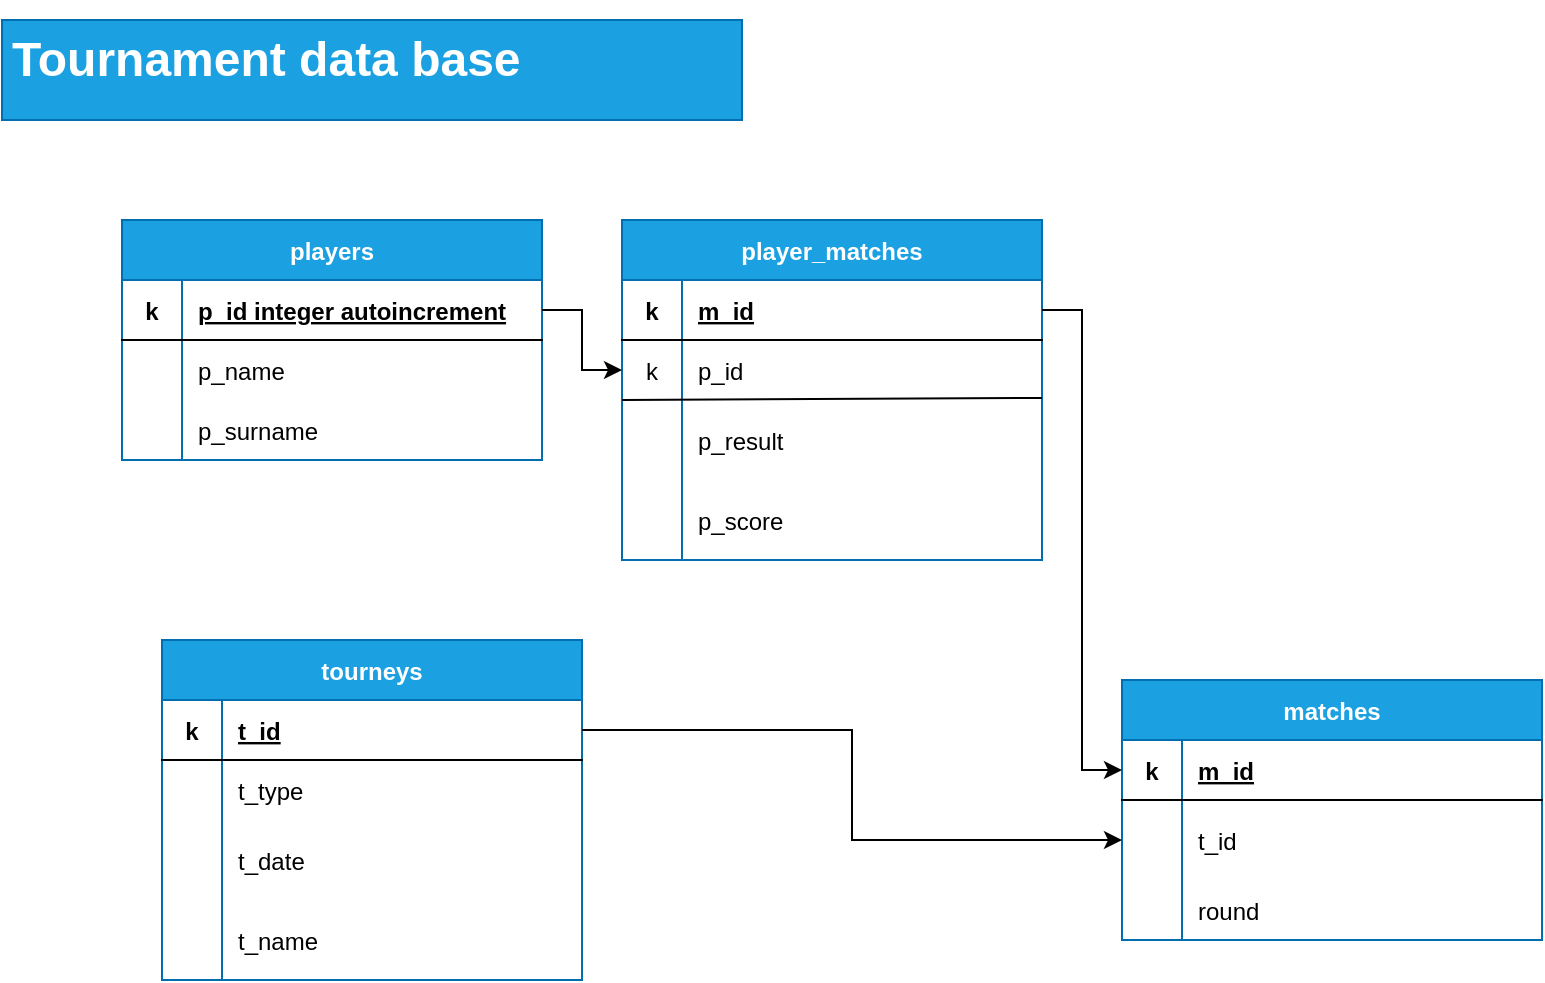 <mxfile version="20.8.23" type="github">
  <diagram name="Page-1" id="8Rtd69jn0g7FauWGPaa4">
    <mxGraphModel dx="1393" dy="826" grid="1" gridSize="10" guides="1" tooltips="1" connect="1" arrows="1" fold="1" page="1" pageScale="1" pageWidth="850" pageHeight="1100" math="0" shadow="0">
      <root>
        <mxCell id="0" />
        <mxCell id="1" parent="0" />
        <mxCell id="fcfNNgxggrPZfIcGHl4g-1" value="" style="rounded=1;whiteSpace=wrap;html=1;" vertex="1" parent="1">
          <mxGeometry x="10" y="10" width="370" height="50" as="geometry" />
        </mxCell>
        <mxCell id="fcfNNgxggrPZfIcGHl4g-2" value="&lt;h1&gt;Tournament data base&lt;/h1&gt;" style="text;html=1;strokeColor=#006EAF;fillColor=#1ba1e2;spacing=5;spacingTop=-20;whiteSpace=wrap;overflow=hidden;rounded=0;fontColor=#ffffff;" vertex="1" parent="1">
          <mxGeometry x="10" y="10" width="370" height="50" as="geometry" />
        </mxCell>
        <mxCell id="fcfNNgxggrPZfIcGHl4g-4" value="players" style="shape=table;startSize=30;container=1;collapsible=1;childLayout=tableLayout;fixedRows=1;rowLines=0;fontStyle=1;align=center;resizeLast=1;fillColor=#1ba1e2;strokeColor=#006EAF;fontColor=#ffffff;" vertex="1" parent="1">
          <mxGeometry x="70" y="110" width="210" height="120" as="geometry" />
        </mxCell>
        <mxCell id="fcfNNgxggrPZfIcGHl4g-5" value="" style="shape=tableRow;horizontal=0;startSize=0;swimlaneHead=0;swimlaneBody=0;fillColor=none;collapsible=0;dropTarget=0;points=[[0,0.5],[1,0.5]];portConstraint=eastwest;top=0;left=0;right=0;bottom=1;" vertex="1" parent="fcfNNgxggrPZfIcGHl4g-4">
          <mxGeometry y="30" width="210" height="30" as="geometry" />
        </mxCell>
        <mxCell id="fcfNNgxggrPZfIcGHl4g-6" value="k" style="shape=partialRectangle;connectable=0;fillColor=none;top=0;left=0;bottom=0;right=0;fontStyle=1;overflow=hidden;" vertex="1" parent="fcfNNgxggrPZfIcGHl4g-5">
          <mxGeometry width="30" height="30" as="geometry">
            <mxRectangle width="30" height="30" as="alternateBounds" />
          </mxGeometry>
        </mxCell>
        <mxCell id="fcfNNgxggrPZfIcGHl4g-7" value="p_id integer autoincrement" style="shape=partialRectangle;connectable=0;fillColor=none;top=0;left=0;bottom=0;right=0;align=left;spacingLeft=6;fontStyle=5;overflow=hidden;" vertex="1" parent="fcfNNgxggrPZfIcGHl4g-5">
          <mxGeometry x="30" width="180" height="30" as="geometry">
            <mxRectangle width="180" height="30" as="alternateBounds" />
          </mxGeometry>
        </mxCell>
        <mxCell id="fcfNNgxggrPZfIcGHl4g-8" value="" style="shape=tableRow;horizontal=0;startSize=0;swimlaneHead=0;swimlaneBody=0;fillColor=none;collapsible=0;dropTarget=0;points=[[0,0.5],[1,0.5]];portConstraint=eastwest;top=0;left=0;right=0;bottom=0;" vertex="1" parent="fcfNNgxggrPZfIcGHl4g-4">
          <mxGeometry y="60" width="210" height="30" as="geometry" />
        </mxCell>
        <mxCell id="fcfNNgxggrPZfIcGHl4g-9" value="" style="shape=partialRectangle;connectable=0;fillColor=none;top=0;left=0;bottom=0;right=0;editable=1;overflow=hidden;" vertex="1" parent="fcfNNgxggrPZfIcGHl4g-8">
          <mxGeometry width="30" height="30" as="geometry">
            <mxRectangle width="30" height="30" as="alternateBounds" />
          </mxGeometry>
        </mxCell>
        <mxCell id="fcfNNgxggrPZfIcGHl4g-10" value="p_name   " style="shape=partialRectangle;connectable=0;fillColor=none;top=0;left=0;bottom=0;right=0;align=left;spacingLeft=6;overflow=hidden;" vertex="1" parent="fcfNNgxggrPZfIcGHl4g-8">
          <mxGeometry x="30" width="180" height="30" as="geometry">
            <mxRectangle width="180" height="30" as="alternateBounds" />
          </mxGeometry>
        </mxCell>
        <mxCell id="fcfNNgxggrPZfIcGHl4g-11" value="" style="shape=tableRow;horizontal=0;startSize=0;swimlaneHead=0;swimlaneBody=0;fillColor=none;collapsible=0;dropTarget=0;points=[[0,0.5],[1,0.5]];portConstraint=eastwest;top=0;left=0;right=0;bottom=0;" vertex="1" parent="fcfNNgxggrPZfIcGHl4g-4">
          <mxGeometry y="90" width="210" height="30" as="geometry" />
        </mxCell>
        <mxCell id="fcfNNgxggrPZfIcGHl4g-12" value="" style="shape=partialRectangle;connectable=0;fillColor=none;top=0;left=0;bottom=0;right=0;editable=1;overflow=hidden;" vertex="1" parent="fcfNNgxggrPZfIcGHl4g-11">
          <mxGeometry width="30" height="30" as="geometry">
            <mxRectangle width="30" height="30" as="alternateBounds" />
          </mxGeometry>
        </mxCell>
        <mxCell id="fcfNNgxggrPZfIcGHl4g-13" value="p_surname" style="shape=partialRectangle;connectable=0;fillColor=none;top=0;left=0;bottom=0;right=0;align=left;spacingLeft=6;overflow=hidden;" vertex="1" parent="fcfNNgxggrPZfIcGHl4g-11">
          <mxGeometry x="30" width="180" height="30" as="geometry">
            <mxRectangle width="180" height="30" as="alternateBounds" />
          </mxGeometry>
        </mxCell>
        <mxCell id="fcfNNgxggrPZfIcGHl4g-17" value="matches" style="shape=table;startSize=30;container=1;collapsible=1;childLayout=tableLayout;fixedRows=1;rowLines=0;fontStyle=1;align=center;resizeLast=1;fillColor=#1ba1e2;strokeColor=#006EAF;swimlaneLine=1;fontColor=#ffffff;" vertex="1" parent="1">
          <mxGeometry x="570" y="340" width="210" height="130" as="geometry" />
        </mxCell>
        <mxCell id="fcfNNgxggrPZfIcGHl4g-18" value="" style="shape=tableRow;horizontal=0;startSize=0;swimlaneHead=0;swimlaneBody=0;fillColor=none;collapsible=0;dropTarget=0;points=[[0,0.5],[1,0.5]];portConstraint=eastwest;top=0;left=0;right=0;bottom=1;" vertex="1" parent="fcfNNgxggrPZfIcGHl4g-17">
          <mxGeometry y="30" width="210" height="30" as="geometry" />
        </mxCell>
        <mxCell id="fcfNNgxggrPZfIcGHl4g-19" value="k" style="shape=partialRectangle;connectable=0;fillColor=none;top=0;left=0;bottom=0;right=0;fontStyle=1;overflow=hidden;" vertex="1" parent="fcfNNgxggrPZfIcGHl4g-18">
          <mxGeometry width="30" height="30" as="geometry">
            <mxRectangle width="30" height="30" as="alternateBounds" />
          </mxGeometry>
        </mxCell>
        <mxCell id="fcfNNgxggrPZfIcGHl4g-20" value="m_id" style="shape=partialRectangle;connectable=0;fillColor=none;top=0;left=0;bottom=0;right=0;align=left;spacingLeft=6;fontStyle=5;overflow=hidden;" vertex="1" parent="fcfNNgxggrPZfIcGHl4g-18">
          <mxGeometry x="30" width="180" height="30" as="geometry">
            <mxRectangle width="180" height="30" as="alternateBounds" />
          </mxGeometry>
        </mxCell>
        <mxCell id="fcfNNgxggrPZfIcGHl4g-24" value="" style="shape=tableRow;horizontal=0;startSize=0;swimlaneHead=0;swimlaneBody=0;fillColor=none;collapsible=0;dropTarget=0;points=[[0,0.5],[1,0.5]];portConstraint=eastwest;top=0;left=0;right=0;bottom=0;" vertex="1" parent="fcfNNgxggrPZfIcGHl4g-17">
          <mxGeometry y="60" width="210" height="40" as="geometry" />
        </mxCell>
        <mxCell id="fcfNNgxggrPZfIcGHl4g-25" value="" style="shape=partialRectangle;connectable=0;fillColor=none;top=0;left=0;bottom=0;right=0;editable=1;overflow=hidden;" vertex="1" parent="fcfNNgxggrPZfIcGHl4g-24">
          <mxGeometry width="30" height="40" as="geometry">
            <mxRectangle width="30" height="40" as="alternateBounds" />
          </mxGeometry>
        </mxCell>
        <mxCell id="fcfNNgxggrPZfIcGHl4g-26" value="t_id" style="shape=partialRectangle;connectable=0;fillColor=none;top=0;left=0;bottom=0;right=0;align=left;spacingLeft=6;overflow=hidden;" vertex="1" parent="fcfNNgxggrPZfIcGHl4g-24">
          <mxGeometry x="30" width="180" height="40" as="geometry">
            <mxRectangle width="180" height="40" as="alternateBounds" />
          </mxGeometry>
        </mxCell>
        <mxCell id="fcfNNgxggrPZfIcGHl4g-21" value="" style="shape=tableRow;horizontal=0;startSize=0;swimlaneHead=0;swimlaneBody=0;fillColor=none;collapsible=0;dropTarget=0;points=[[0,0.5],[1,0.5]];portConstraint=eastwest;top=0;left=0;right=0;bottom=0;" vertex="1" parent="fcfNNgxggrPZfIcGHl4g-17">
          <mxGeometry y="100" width="210" height="30" as="geometry" />
        </mxCell>
        <mxCell id="fcfNNgxggrPZfIcGHl4g-22" value="" style="shape=partialRectangle;connectable=0;fillColor=none;top=0;left=0;bottom=0;right=0;editable=1;overflow=hidden;" vertex="1" parent="fcfNNgxggrPZfIcGHl4g-21">
          <mxGeometry width="30" height="30" as="geometry">
            <mxRectangle width="30" height="30" as="alternateBounds" />
          </mxGeometry>
        </mxCell>
        <mxCell id="fcfNNgxggrPZfIcGHl4g-23" value="" style="shape=partialRectangle;connectable=0;fillColor=none;top=0;left=0;bottom=0;right=0;align=left;spacingLeft=6;overflow=hidden;" vertex="1" parent="fcfNNgxggrPZfIcGHl4g-21">
          <mxGeometry x="30" width="180" height="30" as="geometry">
            <mxRectangle width="180" height="30" as="alternateBounds" />
          </mxGeometry>
        </mxCell>
        <mxCell id="fcfNNgxggrPZfIcGHl4g-27" value="round" style="shape=partialRectangle;connectable=0;fillColor=none;top=0;left=0;bottom=0;right=0;align=left;spacingLeft=6;overflow=hidden;" vertex="1" parent="1">
          <mxGeometry x="600" y="440" width="180" height="30" as="geometry">
            <mxRectangle width="180" height="40" as="alternateBounds" />
          </mxGeometry>
        </mxCell>
        <mxCell id="fcfNNgxggrPZfIcGHl4g-32" value="player_matches" style="shape=table;startSize=30;container=1;collapsible=1;childLayout=tableLayout;fixedRows=1;rowLines=0;fontStyle=1;align=center;resizeLast=1;fillColor=#1ba1e2;strokeColor=#006EAF;swimlaneLine=1;fontColor=#ffffff;" vertex="1" parent="1">
          <mxGeometry x="320" y="110" width="210" height="170" as="geometry" />
        </mxCell>
        <mxCell id="fcfNNgxggrPZfIcGHl4g-33" value="" style="shape=tableRow;horizontal=0;startSize=0;swimlaneHead=0;swimlaneBody=0;fillColor=none;collapsible=0;dropTarget=0;points=[[0,0.5],[1,0.5]];portConstraint=eastwest;top=0;left=0;right=0;bottom=1;" vertex="1" parent="fcfNNgxggrPZfIcGHl4g-32">
          <mxGeometry y="30" width="210" height="30" as="geometry" />
        </mxCell>
        <mxCell id="fcfNNgxggrPZfIcGHl4g-34" value="k" style="shape=partialRectangle;connectable=0;fillColor=none;top=0;left=0;bottom=0;right=0;fontStyle=1;overflow=hidden;" vertex="1" parent="fcfNNgxggrPZfIcGHl4g-33">
          <mxGeometry width="30" height="30" as="geometry">
            <mxRectangle width="30" height="30" as="alternateBounds" />
          </mxGeometry>
        </mxCell>
        <mxCell id="fcfNNgxggrPZfIcGHl4g-35" value="m_id" style="shape=partialRectangle;connectable=0;fillColor=none;top=0;left=0;bottom=0;right=0;align=left;spacingLeft=6;fontStyle=5;overflow=hidden;" vertex="1" parent="fcfNNgxggrPZfIcGHl4g-33">
          <mxGeometry x="30" width="180" height="30" as="geometry">
            <mxRectangle width="180" height="30" as="alternateBounds" />
          </mxGeometry>
        </mxCell>
        <mxCell id="fcfNNgxggrPZfIcGHl4g-36" value="" style="shape=tableRow;horizontal=0;startSize=0;swimlaneHead=0;swimlaneBody=0;fillColor=none;collapsible=0;dropTarget=0;points=[[0,0.5],[1,0.5]];portConstraint=eastwest;top=0;left=0;right=0;bottom=0;" vertex="1" parent="fcfNNgxggrPZfIcGHl4g-32">
          <mxGeometry y="60" width="210" height="30" as="geometry" />
        </mxCell>
        <mxCell id="fcfNNgxggrPZfIcGHl4g-37" value="k" style="shape=partialRectangle;connectable=0;fillColor=none;top=0;left=0;bottom=0;right=0;editable=1;overflow=hidden;" vertex="1" parent="fcfNNgxggrPZfIcGHl4g-36">
          <mxGeometry width="30" height="30" as="geometry">
            <mxRectangle width="30" height="30" as="alternateBounds" />
          </mxGeometry>
        </mxCell>
        <mxCell id="fcfNNgxggrPZfIcGHl4g-38" value="p_id" style="shape=partialRectangle;connectable=0;fillColor=none;top=0;left=0;bottom=0;right=0;align=left;spacingLeft=6;overflow=hidden;" vertex="1" parent="fcfNNgxggrPZfIcGHl4g-36">
          <mxGeometry x="30" width="180" height="30" as="geometry">
            <mxRectangle width="180" height="30" as="alternateBounds" />
          </mxGeometry>
        </mxCell>
        <mxCell id="fcfNNgxggrPZfIcGHl4g-39" value="" style="shape=tableRow;horizontal=0;startSize=0;swimlaneHead=0;swimlaneBody=0;fillColor=none;collapsible=0;dropTarget=0;points=[[0,0.5],[1,0.5]];portConstraint=eastwest;top=0;left=0;right=0;bottom=0;" vertex="1" parent="fcfNNgxggrPZfIcGHl4g-32">
          <mxGeometry y="90" width="210" height="40" as="geometry" />
        </mxCell>
        <mxCell id="fcfNNgxggrPZfIcGHl4g-40" value="" style="shape=partialRectangle;connectable=0;fillColor=none;top=0;left=0;bottom=0;right=0;editable=1;overflow=hidden;" vertex="1" parent="fcfNNgxggrPZfIcGHl4g-39">
          <mxGeometry width="30" height="40" as="geometry">
            <mxRectangle width="30" height="40" as="alternateBounds" />
          </mxGeometry>
        </mxCell>
        <mxCell id="fcfNNgxggrPZfIcGHl4g-41" value="p_result" style="shape=partialRectangle;connectable=0;fillColor=none;top=0;left=0;bottom=0;right=0;align=left;spacingLeft=6;overflow=hidden;" vertex="1" parent="fcfNNgxggrPZfIcGHl4g-39">
          <mxGeometry x="30" width="180" height="40" as="geometry">
            <mxRectangle width="180" height="40" as="alternateBounds" />
          </mxGeometry>
        </mxCell>
        <mxCell id="fcfNNgxggrPZfIcGHl4g-42" value="" style="shape=tableRow;horizontal=0;startSize=0;swimlaneHead=0;swimlaneBody=0;fillColor=none;collapsible=0;dropTarget=0;points=[[0,0.5],[1,0.5]];portConstraint=eastwest;top=0;left=0;right=0;bottom=0;" vertex="1" parent="fcfNNgxggrPZfIcGHl4g-32">
          <mxGeometry y="130" width="210" height="40" as="geometry" />
        </mxCell>
        <mxCell id="fcfNNgxggrPZfIcGHl4g-43" value="" style="shape=partialRectangle;connectable=0;fillColor=none;top=0;left=0;bottom=0;right=0;editable=1;overflow=hidden;" vertex="1" parent="fcfNNgxggrPZfIcGHl4g-42">
          <mxGeometry width="30" height="40" as="geometry">
            <mxRectangle width="30" height="40" as="alternateBounds" />
          </mxGeometry>
        </mxCell>
        <mxCell id="fcfNNgxggrPZfIcGHl4g-44" value="p_score" style="shape=partialRectangle;connectable=0;fillColor=none;top=0;left=0;bottom=0;right=0;align=left;spacingLeft=6;overflow=hidden;" vertex="1" parent="fcfNNgxggrPZfIcGHl4g-42">
          <mxGeometry x="30" width="180" height="40" as="geometry">
            <mxRectangle width="180" height="40" as="alternateBounds" />
          </mxGeometry>
        </mxCell>
        <mxCell id="fcfNNgxggrPZfIcGHl4g-45" value="" style="endArrow=none;html=1;rounded=0;entryX=1;entryY=-0.025;entryDx=0;entryDy=0;entryPerimeter=0;" edge="1" parent="fcfNNgxggrPZfIcGHl4g-32" target="fcfNNgxggrPZfIcGHl4g-39">
          <mxGeometry width="50" height="50" relative="1" as="geometry">
            <mxPoint y="90" as="sourcePoint" />
            <mxPoint x="200" y="99" as="targetPoint" />
          </mxGeometry>
        </mxCell>
        <mxCell id="fcfNNgxggrPZfIcGHl4g-52" value="tourneys" style="shape=table;startSize=30;container=1;collapsible=1;childLayout=tableLayout;fixedRows=1;rowLines=0;fontStyle=1;align=center;resizeLast=1;fillColor=#1ba1e2;strokeColor=#006EAF;swimlaneLine=1;fontColor=#ffffff;" vertex="1" parent="1">
          <mxGeometry x="90" y="320" width="210" height="170" as="geometry" />
        </mxCell>
        <mxCell id="fcfNNgxggrPZfIcGHl4g-53" value="" style="shape=tableRow;horizontal=0;startSize=0;swimlaneHead=0;swimlaneBody=0;fillColor=none;collapsible=0;dropTarget=0;points=[[0,0.5],[1,0.5]];portConstraint=eastwest;top=0;left=0;right=0;bottom=1;" vertex="1" parent="fcfNNgxggrPZfIcGHl4g-52">
          <mxGeometry y="30" width="210" height="30" as="geometry" />
        </mxCell>
        <mxCell id="fcfNNgxggrPZfIcGHl4g-54" value="k" style="shape=partialRectangle;connectable=0;fillColor=none;top=0;left=0;bottom=0;right=0;fontStyle=1;overflow=hidden;" vertex="1" parent="fcfNNgxggrPZfIcGHl4g-53">
          <mxGeometry width="30" height="30" as="geometry">
            <mxRectangle width="30" height="30" as="alternateBounds" />
          </mxGeometry>
        </mxCell>
        <mxCell id="fcfNNgxggrPZfIcGHl4g-55" value="t_id" style="shape=partialRectangle;connectable=0;fillColor=none;top=0;left=0;bottom=0;right=0;align=left;spacingLeft=6;fontStyle=5;overflow=hidden;" vertex="1" parent="fcfNNgxggrPZfIcGHl4g-53">
          <mxGeometry x="30" width="180" height="30" as="geometry">
            <mxRectangle width="180" height="30" as="alternateBounds" />
          </mxGeometry>
        </mxCell>
        <mxCell id="fcfNNgxggrPZfIcGHl4g-56" value="" style="shape=tableRow;horizontal=0;startSize=0;swimlaneHead=0;swimlaneBody=0;fillColor=none;collapsible=0;dropTarget=0;points=[[0,0.5],[1,0.5]];portConstraint=eastwest;top=0;left=0;right=0;bottom=0;" vertex="1" parent="fcfNNgxggrPZfIcGHl4g-52">
          <mxGeometry y="60" width="210" height="30" as="geometry" />
        </mxCell>
        <mxCell id="fcfNNgxggrPZfIcGHl4g-57" value="" style="shape=partialRectangle;connectable=0;fillColor=none;top=0;left=0;bottom=0;right=0;editable=1;overflow=hidden;" vertex="1" parent="fcfNNgxggrPZfIcGHl4g-56">
          <mxGeometry width="30" height="30" as="geometry">
            <mxRectangle width="30" height="30" as="alternateBounds" />
          </mxGeometry>
        </mxCell>
        <mxCell id="fcfNNgxggrPZfIcGHl4g-58" value="t_type" style="shape=partialRectangle;connectable=0;fillColor=none;top=0;left=0;bottom=0;right=0;align=left;spacingLeft=6;overflow=hidden;" vertex="1" parent="fcfNNgxggrPZfIcGHl4g-56">
          <mxGeometry x="30" width="180" height="30" as="geometry">
            <mxRectangle width="180" height="30" as="alternateBounds" />
          </mxGeometry>
        </mxCell>
        <mxCell id="fcfNNgxggrPZfIcGHl4g-59" value="" style="shape=tableRow;horizontal=0;startSize=0;swimlaneHead=0;swimlaneBody=0;fillColor=none;collapsible=0;dropTarget=0;points=[[0,0.5],[1,0.5]];portConstraint=eastwest;top=0;left=0;right=0;bottom=0;" vertex="1" parent="fcfNNgxggrPZfIcGHl4g-52">
          <mxGeometry y="90" width="210" height="40" as="geometry" />
        </mxCell>
        <mxCell id="fcfNNgxggrPZfIcGHl4g-60" value="" style="shape=partialRectangle;connectable=0;fillColor=none;top=0;left=0;bottom=0;right=0;editable=1;overflow=hidden;" vertex="1" parent="fcfNNgxggrPZfIcGHl4g-59">
          <mxGeometry width="30" height="40" as="geometry">
            <mxRectangle width="30" height="40" as="alternateBounds" />
          </mxGeometry>
        </mxCell>
        <mxCell id="fcfNNgxggrPZfIcGHl4g-61" value="t_date" style="shape=partialRectangle;connectable=0;fillColor=none;top=0;left=0;bottom=0;right=0;align=left;spacingLeft=6;overflow=hidden;" vertex="1" parent="fcfNNgxggrPZfIcGHl4g-59">
          <mxGeometry x="30" width="180" height="40" as="geometry">
            <mxRectangle width="180" height="40" as="alternateBounds" />
          </mxGeometry>
        </mxCell>
        <mxCell id="fcfNNgxggrPZfIcGHl4g-62" value="" style="shape=tableRow;horizontal=0;startSize=0;swimlaneHead=0;swimlaneBody=0;fillColor=none;collapsible=0;dropTarget=0;points=[[0,0.5],[1,0.5]];portConstraint=eastwest;top=0;left=0;right=0;bottom=0;" vertex="1" parent="fcfNNgxggrPZfIcGHl4g-52">
          <mxGeometry y="130" width="210" height="40" as="geometry" />
        </mxCell>
        <mxCell id="fcfNNgxggrPZfIcGHl4g-63" value="" style="shape=partialRectangle;connectable=0;fillColor=none;top=0;left=0;bottom=0;right=0;editable=1;overflow=hidden;" vertex="1" parent="fcfNNgxggrPZfIcGHl4g-62">
          <mxGeometry width="30" height="40" as="geometry">
            <mxRectangle width="30" height="40" as="alternateBounds" />
          </mxGeometry>
        </mxCell>
        <mxCell id="fcfNNgxggrPZfIcGHl4g-64" value="t_name" style="shape=partialRectangle;connectable=0;fillColor=none;top=0;left=0;bottom=0;right=0;align=left;spacingLeft=6;overflow=hidden;" vertex="1" parent="fcfNNgxggrPZfIcGHl4g-62">
          <mxGeometry x="30" width="180" height="40" as="geometry">
            <mxRectangle width="180" height="40" as="alternateBounds" />
          </mxGeometry>
        </mxCell>
        <mxCell id="fcfNNgxggrPZfIcGHl4g-73" style="edgeStyle=orthogonalEdgeStyle;rounded=0;orthogonalLoop=1;jettySize=auto;html=1;exitX=1;exitY=0.5;exitDx=0;exitDy=0;" edge="1" parent="1" source="fcfNNgxggrPZfIcGHl4g-5" target="fcfNNgxggrPZfIcGHl4g-36">
          <mxGeometry relative="1" as="geometry" />
        </mxCell>
        <mxCell id="fcfNNgxggrPZfIcGHl4g-75" style="edgeStyle=orthogonalEdgeStyle;rounded=0;orthogonalLoop=1;jettySize=auto;html=1;exitX=1;exitY=0.5;exitDx=0;exitDy=0;entryX=0;entryY=0.5;entryDx=0;entryDy=0;" edge="1" parent="1" source="fcfNNgxggrPZfIcGHl4g-33" target="fcfNNgxggrPZfIcGHl4g-18">
          <mxGeometry relative="1" as="geometry" />
        </mxCell>
        <mxCell id="fcfNNgxggrPZfIcGHl4g-77" style="edgeStyle=orthogonalEdgeStyle;rounded=0;orthogonalLoop=1;jettySize=auto;html=1;exitX=1;exitY=0.5;exitDx=0;exitDy=0;entryX=0;entryY=0.5;entryDx=0;entryDy=0;" edge="1" parent="1" source="fcfNNgxggrPZfIcGHl4g-53" target="fcfNNgxggrPZfIcGHl4g-24">
          <mxGeometry relative="1" as="geometry" />
        </mxCell>
      </root>
    </mxGraphModel>
  </diagram>
</mxfile>
